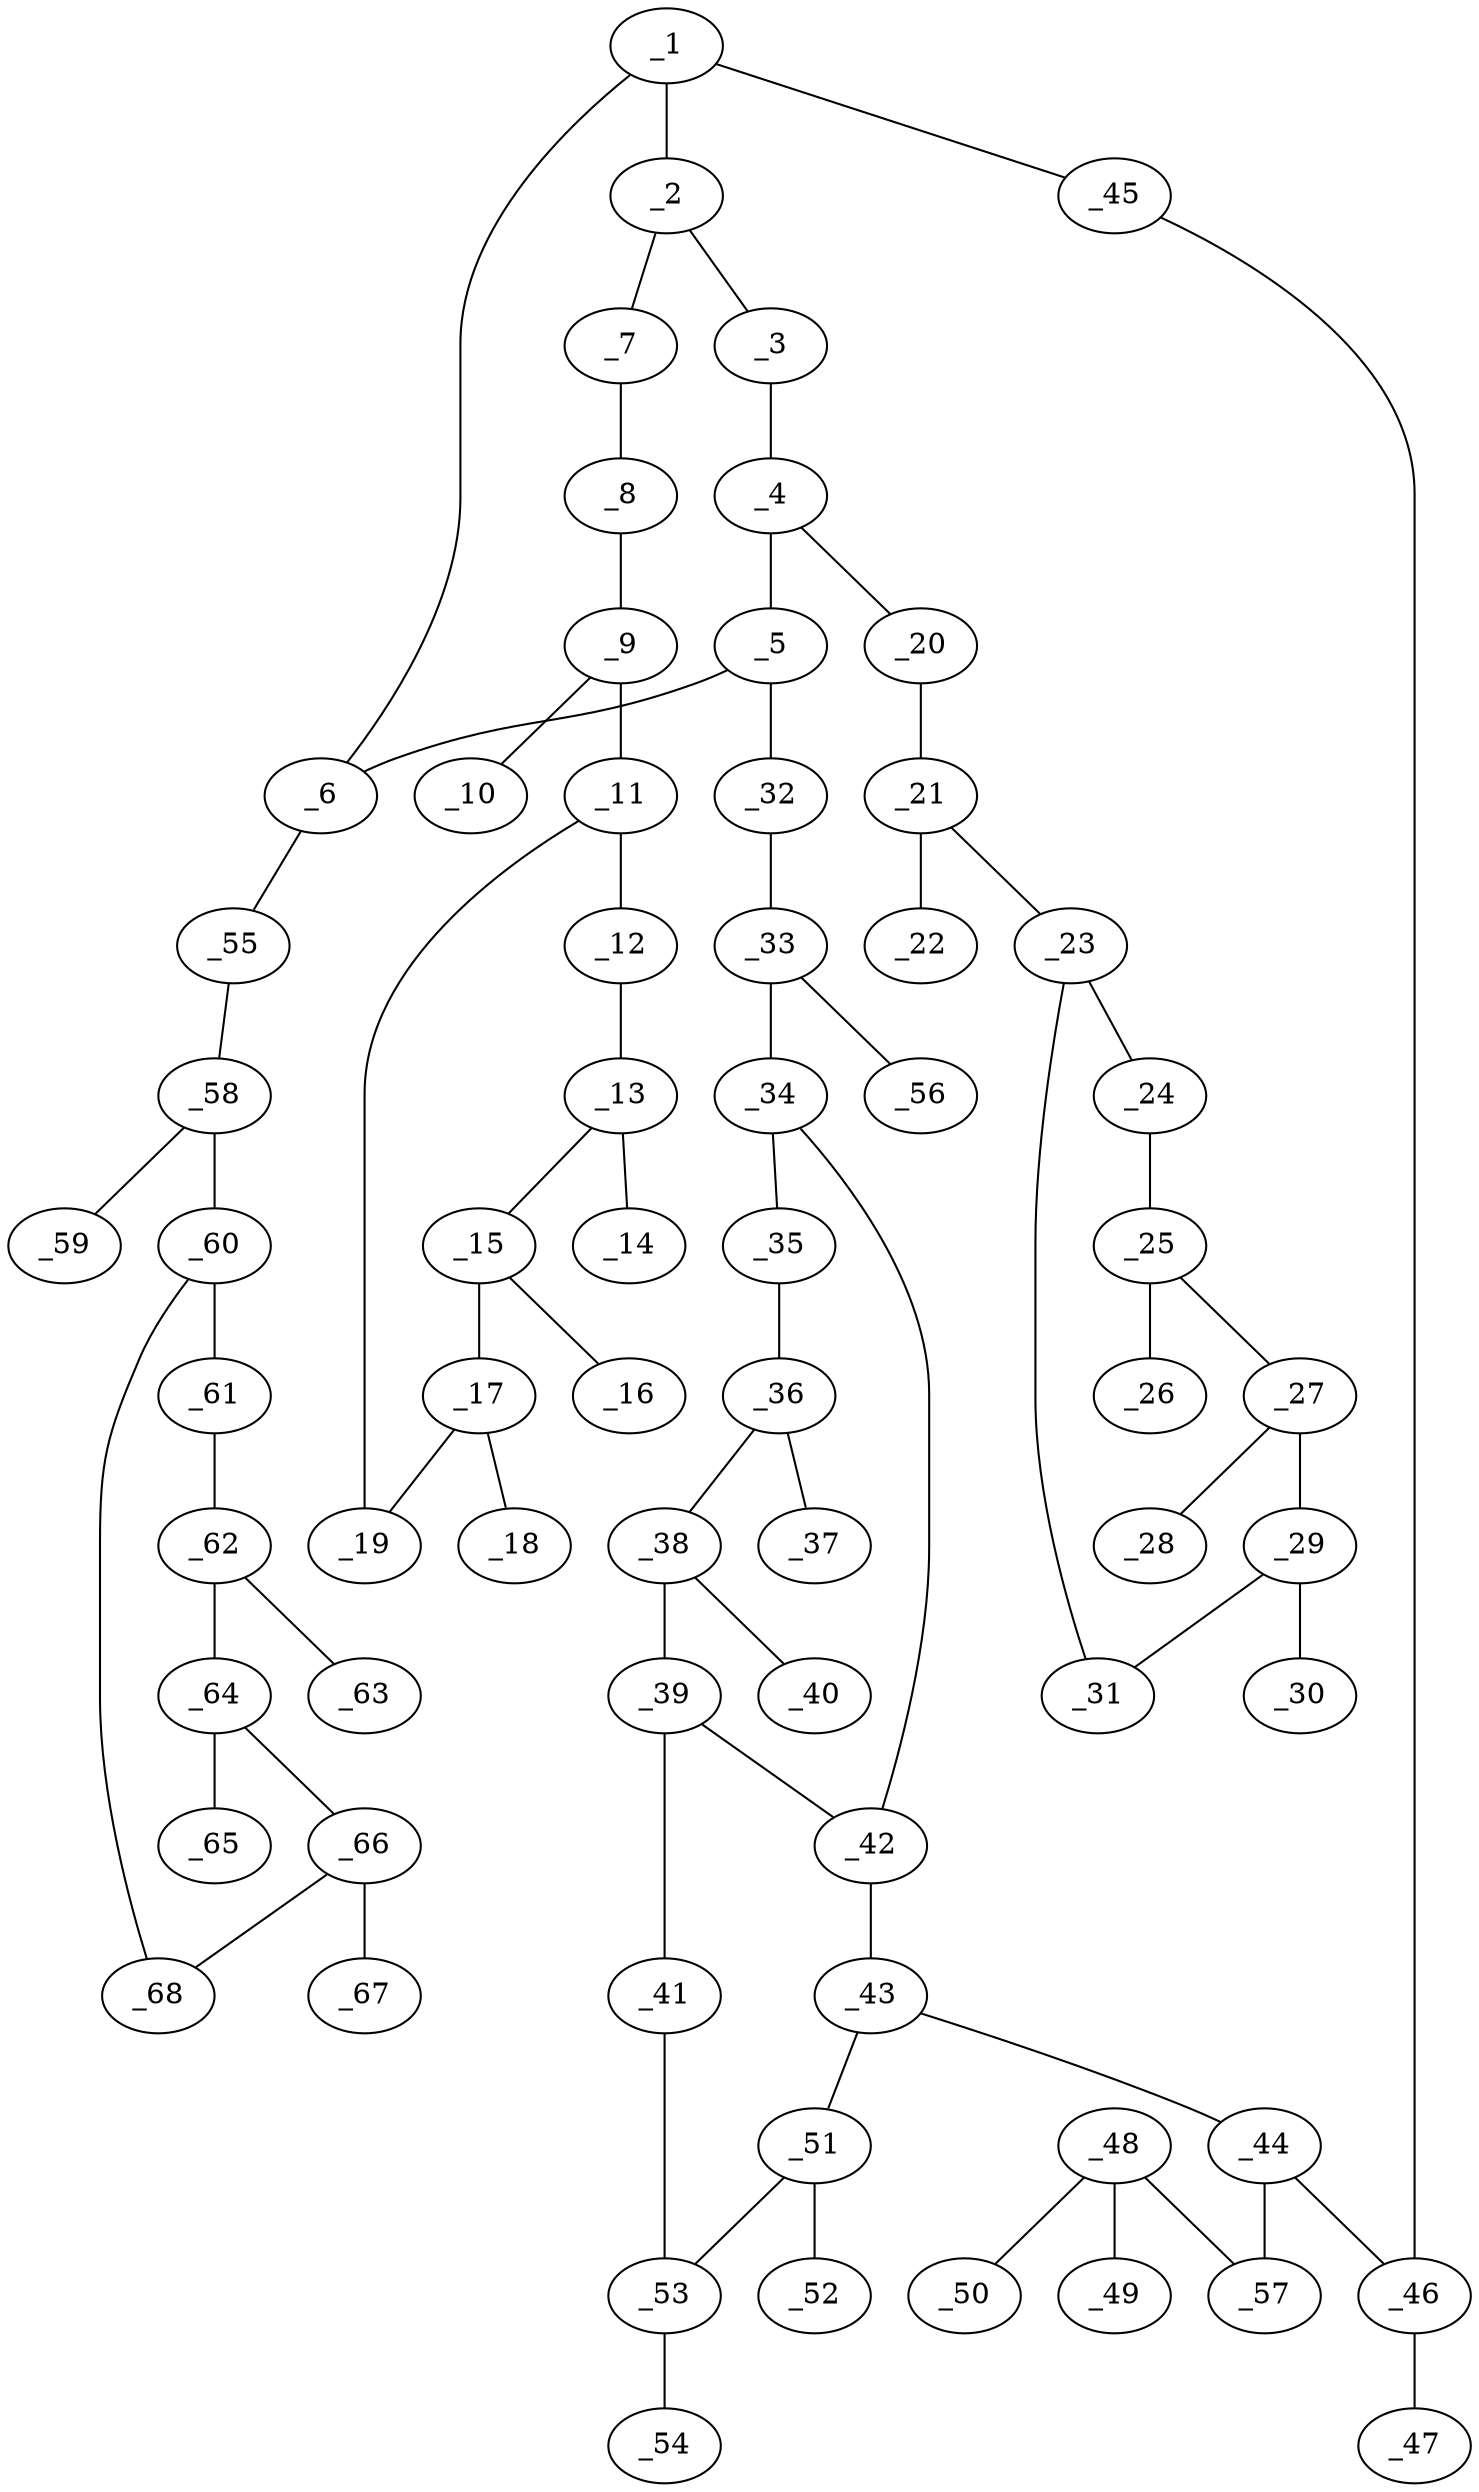 graph molid636589 {
	_1	 [charge=0,
		chem=1,
		symbol="C  ",
		x="8.7902",
		y="0.6395"];
	_2	 [charge=0,
		chem=1,
		symbol="C  ",
		x="10.6549",
		y="0.1918"];
	_1 -- _2	 [valence=1];
	_6	 [charge=0,
		chem=1,
		symbol="C  ",
		x="8.0536",
		y="1.6221"];
	_1 -- _6	 [valence=1];
	_45	 [charge=0,
		chem=2,
		symbol="O  ",
		x="6.2518",
		y="0.4463"];
	_1 -- _45	 [valence=1];
	_3	 [charge=0,
		chem=2,
		symbol="O  ",
		x="11.0132",
		y="-0.7418"];
	_2 -- _3	 [valence=1];
	_7	 [charge=0,
		chem=1,
		symbol="C  ",
		x="11.1995",
		y="1.0305"];
	_2 -- _7	 [valence=1];
	_4	 [charge=0,
		chem=1,
		symbol="C  ",
		x="10.2361",
		y="-1.3711"];
	_3 -- _4	 [valence=1];
	_5	 [charge=0,
		chem=1,
		symbol="C  ",
		x="8.5314",
		y="-0.3265"];
	_4 -- _5	 [valence=1];
	_20	 [charge=0,
		chem=2,
		symbol="O  ",
		x="10.2884",
		y="-2.3697"];
	_4 -- _20	 [valence=1];
	_5 -- _6	 [valence=1];
	_32	 [charge=0,
		chem=2,
		symbol="O  ",
		x="7.5608",
		y="-1.821"];
	_5 -- _32	 [valence=1];
	_55	 [charge=0,
		chem=2,
		symbol="O  ",
		x="7.5536",
		y="2.4881"];
	_6 -- _55	 [valence=1];
	_8	 [charge=0,
		chem=2,
		symbol="O  ",
		x="12.1981",
		y="0.9781"];
	_7 -- _8	 [valence=1];
	_9	 [charge=0,
		chem=1,
		symbol="C  ",
		x="12.7428",
		y="1.8168"];
	_8 -- _9	 [valence=1];
	_10	 [charge=0,
		chem=2,
		symbol="O  ",
		x="12.2888",
		y="2.7078"];
	_9 -- _10	 [valence=2];
	_11	 [charge=0,
		chem=1,
		symbol="C  ",
		x="13.7414",
		y="1.7645"];
	_9 -- _11	 [valence=1];
	_12	 [charge=0,
		chem=1,
		symbol="C  ",
		x="14.286",
		y="2.6031"];
	_11 -- _12	 [valence=1];
	_19	 [charge=0,
		chem=1,
		symbol="C  ",
		x="14.1954",
		y="0.8735"];
	_11 -- _19	 [valence=2];
	_13	 [charge=0,
		chem=1,
		symbol="C  ",
		x="15.2847",
		y="2.5508"];
	_12 -- _13	 [valence=2];
	_14	 [charge=0,
		chem=2,
		symbol="O  ",
		x="15.8293",
		y="3.3895"];
	_13 -- _14	 [valence=1];
	_15	 [charge=0,
		chem=1,
		symbol="C  ",
		x="15.7386",
		y="1.6598"];
	_13 -- _15	 [valence=1];
	_16	 [charge=0,
		chem=2,
		symbol="O  ",
		x="16.7373",
		y="1.6075"];
	_15 -- _16	 [valence=1];
	_17	 [charge=0,
		chem=1,
		symbol="C  ",
		x="15.194",
		y="0.8211"];
	_15 -- _17	 [valence=2];
	_18	 [charge=0,
		chem=2,
		symbol="O  ",
		x="15.648",
		y="-0.0699"];
	_17 -- _18	 [valence=1];
	_17 -- _19	 [valence=1];
	_21	 [charge=0,
		chem=1,
		symbol="C  ",
		x="11.1794",
		y="-2.8237"];
	_20 -- _21	 [valence=1];
	_22	 [charge=0,
		chem=2,
		symbol="O  ",
		x="12.0181",
		y="-2.2791"];
	_21 -- _22	 [valence=2];
	_23	 [charge=0,
		chem=1,
		symbol="C  ",
		x="11.2318",
		y="-3.8223"];
	_21 -- _23	 [valence=1];
	_24	 [charge=0,
		chem=1,
		symbol="C  ",
		x="10.3931",
		y="-4.367"];
	_23 -- _24	 [valence=1];
	_31	 [charge=0,
		chem=1,
		symbol="C  ",
		x="12.1228",
		y="-4.2763"];
	_23 -- _31	 [valence=2];
	_25	 [charge=0,
		chem=1,
		symbol="C  ",
		x="10.4454",
		y="-5.3656"];
	_24 -- _25	 [valence=2];
	_26	 [charge=0,
		chem=2,
		symbol="O  ",
		x="9.6067",
		y="-5.9103"];
	_25 -- _26	 [valence=1];
	_27	 [charge=0,
		chem=1,
		symbol="C  ",
		x="11.3364",
		y="-5.8196"];
	_25 -- _27	 [valence=1];
	_28	 [charge=0,
		chem=2,
		symbol="O  ",
		x="11.3888",
		y="-6.8182"];
	_27 -- _28	 [valence=1];
	_29	 [charge=0,
		chem=1,
		symbol="C  ",
		x="12.1751",
		y="-5.275"];
	_27 -- _29	 [valence=2];
	_30	 [charge=0,
		chem=2,
		symbol="O  ",
		x="13.0661",
		y="-5.729"];
	_29 -- _30	 [valence=1];
	_29 -- _31	 [valence=1];
	_33	 [charge=0,
		chem=1,
		symbol="C  ",
		x="6.8917",
		y="-2.5641"];
	_32 -- _33	 [valence=1];
	_34	 [charge=0,
		chem=1,
		symbol="C  ",
		x="5.9135",
		y="-2.772"];
	_33 -- _34	 [valence=1];
	_56	 [charge=0,
		chem=2,
		symbol="O  ",
		x="7.3917",
		y="-3.4301"];
	_33 -- _56	 [valence=2];
	_35	 [charge=0,
		chem=1,
		symbol="C  ",
		x="6.0181",
		y="-3.7666"];
	_34 -- _35	 [valence=2];
	_42	 [charge=0,
		chem=1,
		symbol="C  ",
		x=5,
		y="-2.3653"];
	_34 -- _42	 [valence=1];
	_36	 [charge=0,
		chem=1,
		symbol="C  ",
		x="5.2091",
		y="-4.3543"];
	_35 -- _36	 [valence=1];
	_37	 [charge=0,
		chem=2,
		symbol="O  ",
		x="5.3136",
		y="-5.3489"];
	_36 -- _37	 [valence=1];
	_38	 [charge=0,
		chem=1,
		symbol="C  ",
		x="4.2955",
		y="-3.9476"];
	_36 -- _38	 [valence=2];
	_39	 [charge=0,
		chem=1,
		symbol="C  ",
		x="4.191",
		y="-2.9531"];
	_38 -- _39	 [valence=1];
	_40	 [charge=0,
		chem=2,
		symbol="O  ",
		x="3.4865",
		y="-4.5354"];
	_38 -- _40	 [valence=1];
	_41	 [charge=0,
		chem=2,
		symbol="O  ",
		x="3.5",
		y="-3.2313"];
	_39 -- _41	 [valence=1];
	_39 -- _42	 [valence=2];
	_53	 [charge=0,
		chem=1,
		symbol="C  ",
		x=3,
		y="-2.3653"];
	_41 -- _53	 [valence=1];
	_43	 [charge=0,
		chem=1,
		symbol="C  ",
		x="4.5",
		y="-1.4993"];
	_42 -- _43	 [valence=1];
	_44	 [charge=0,
		chem=1,
		symbol="C  ",
		x="4.6045",
		y="-0.5048"];
	_43 -- _44	 [valence=1];
	_51	 [charge=0,
		chem=1,
		symbol="C  ",
		x="3.5",
		y="-1.4993"];
	_43 -- _51	 [valence=1];
	_46	 [charge=0,
		chem=1,
		symbol="C  ",
		x="5.2737",
		y="0.2384"];
	_44 -- _46	 [valence=1];
	_57	 [charge=0,
		chem=1,
		symbol="C  ",
		x="3.691",
		y="-0.098"];
	_44 -- _57	 [valence=1];
	_45 -- _46	 [valence=1];
	_47	 [charge=0,
		chem=2,
		symbol="O  ",
		x="4.7737",
		y="1.1044"];
	_46 -- _47	 [valence=2];
	_48	 [charge=0,
		chem=1,
		symbol="C  ",
		x="3.417",
		y="0.8637"];
	_49	 [charge=0,
		chem=2,
		symbol="O  ",
		x="2.4472",
		y="1.1073"];
	_48 -- _49	 [valence=2];
	_50	 [charge=0,
		chem=2,
		symbol="O  ",
		x="4.1129",
		y="1.5819"];
	_48 -- _50	 [valence=1];
	_48 -- _57	 [valence=1];
	_52	 [charge=0,
		chem=2,
		symbol="O  ",
		x=3,
		y="-0.6332"];
	_51 -- _52	 [valence=1];
	_51 -- _53	 [valence=1];
	_54	 [charge=0,
		chem=2,
		symbol="O  ",
		x=2,
		y="-2.3653"];
	_53 -- _54	 [valence=2];
	_58	 [charge=0,
		chem=1,
		symbol="C  ",
		x="8.0536",
		y="3.3541"];
	_55 -- _58	 [valence=1];
	_59	 [charge=0,
		chem=2,
		symbol="O  ",
		x="9.0536",
		y="3.3541"];
	_58 -- _59	 [valence=2];
	_60	 [charge=0,
		chem=1,
		symbol="C  ",
		x="7.5536",
		y="4.2202"];
	_58 -- _60	 [valence=1];
	_61	 [charge=0,
		chem=1,
		symbol="C  ",
		x="6.5536",
		y="4.2202"];
	_60 -- _61	 [valence=1];
	_68	 [charge=0,
		chem=1,
		symbol="C  ",
		x="8.0536",
		y="5.0862"];
	_60 -- _68	 [valence=2];
	_62	 [charge=0,
		chem=1,
		symbol="C  ",
		x="6.0536",
		y="5.0862"];
	_61 -- _62	 [valence=2];
	_63	 [charge=0,
		chem=2,
		symbol="O  ",
		x="5.0536",
		y="5.0862"];
	_62 -- _63	 [valence=1];
	_64	 [charge=0,
		chem=1,
		symbol="C  ",
		x="6.5536",
		y="5.9522"];
	_62 -- _64	 [valence=1];
	_65	 [charge=0,
		chem=2,
		symbol="O  ",
		x="6.0536",
		y="6.8182"];
	_64 -- _65	 [valence=1];
	_66	 [charge=0,
		chem=1,
		symbol="C  ",
		x="7.5536",
		y="5.9522"];
	_64 -- _66	 [valence=2];
	_67	 [charge=0,
		chem=2,
		symbol="O  ",
		x="8.0536",
		y="6.8182"];
	_66 -- _67	 [valence=1];
	_66 -- _68	 [valence=1];
}
